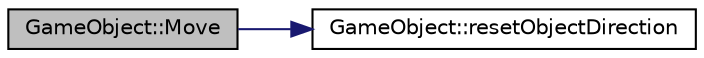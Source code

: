 digraph "GameObject::Move"
{
 // LATEX_PDF_SIZE
  edge [fontname="Helvetica",fontsize="10",labelfontname="Helvetica",labelfontsize="10"];
  node [fontname="Helvetica",fontsize="10",shape=record];
  rankdir="LR";
  Node1 [label="GameObject::Move",height=0.2,width=0.4,color="black", fillcolor="grey75", style="filled", fontcolor="black",tooltip="Move the game object."];
  Node1 -> Node2 [color="midnightblue",fontsize="10",style="solid",fontname="Helvetica"];
  Node2 [label="GameObject::resetObjectDirection",height=0.2,width=0.4,color="black", fillcolor="white", style="filled",URL="$class_game_object.html#a3b956945d54a6ed548779c2ca55f984b",tooltip="Reset all 4 object directions to false (objectProperty.up = false; etc)"];
}
